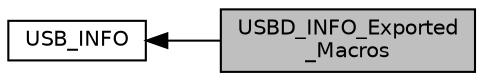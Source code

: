 digraph "USBD_INFO_Exported_Macros"
{
  edge [fontname="Helvetica",fontsize="10",labelfontname="Helvetica",labelfontsize="10"];
  node [fontname="Helvetica",fontsize="10",shape=record];
  rankdir=LR;
  Node1 [label="USB_INFO",height=0.2,width=0.4,color="black", fillcolor="white", style="filled",URL="$group___u_s_b___i_n_f_o.html",tooltip="general defines for the usb device library file "];
  Node0 [label="USBD_INFO_Exported\l_Macros",height=0.2,width=0.4,color="black", fillcolor="grey75", style="filled", fontcolor="black"];
  Node1->Node0 [shape=plaintext, dir="back", style="solid"];
}
